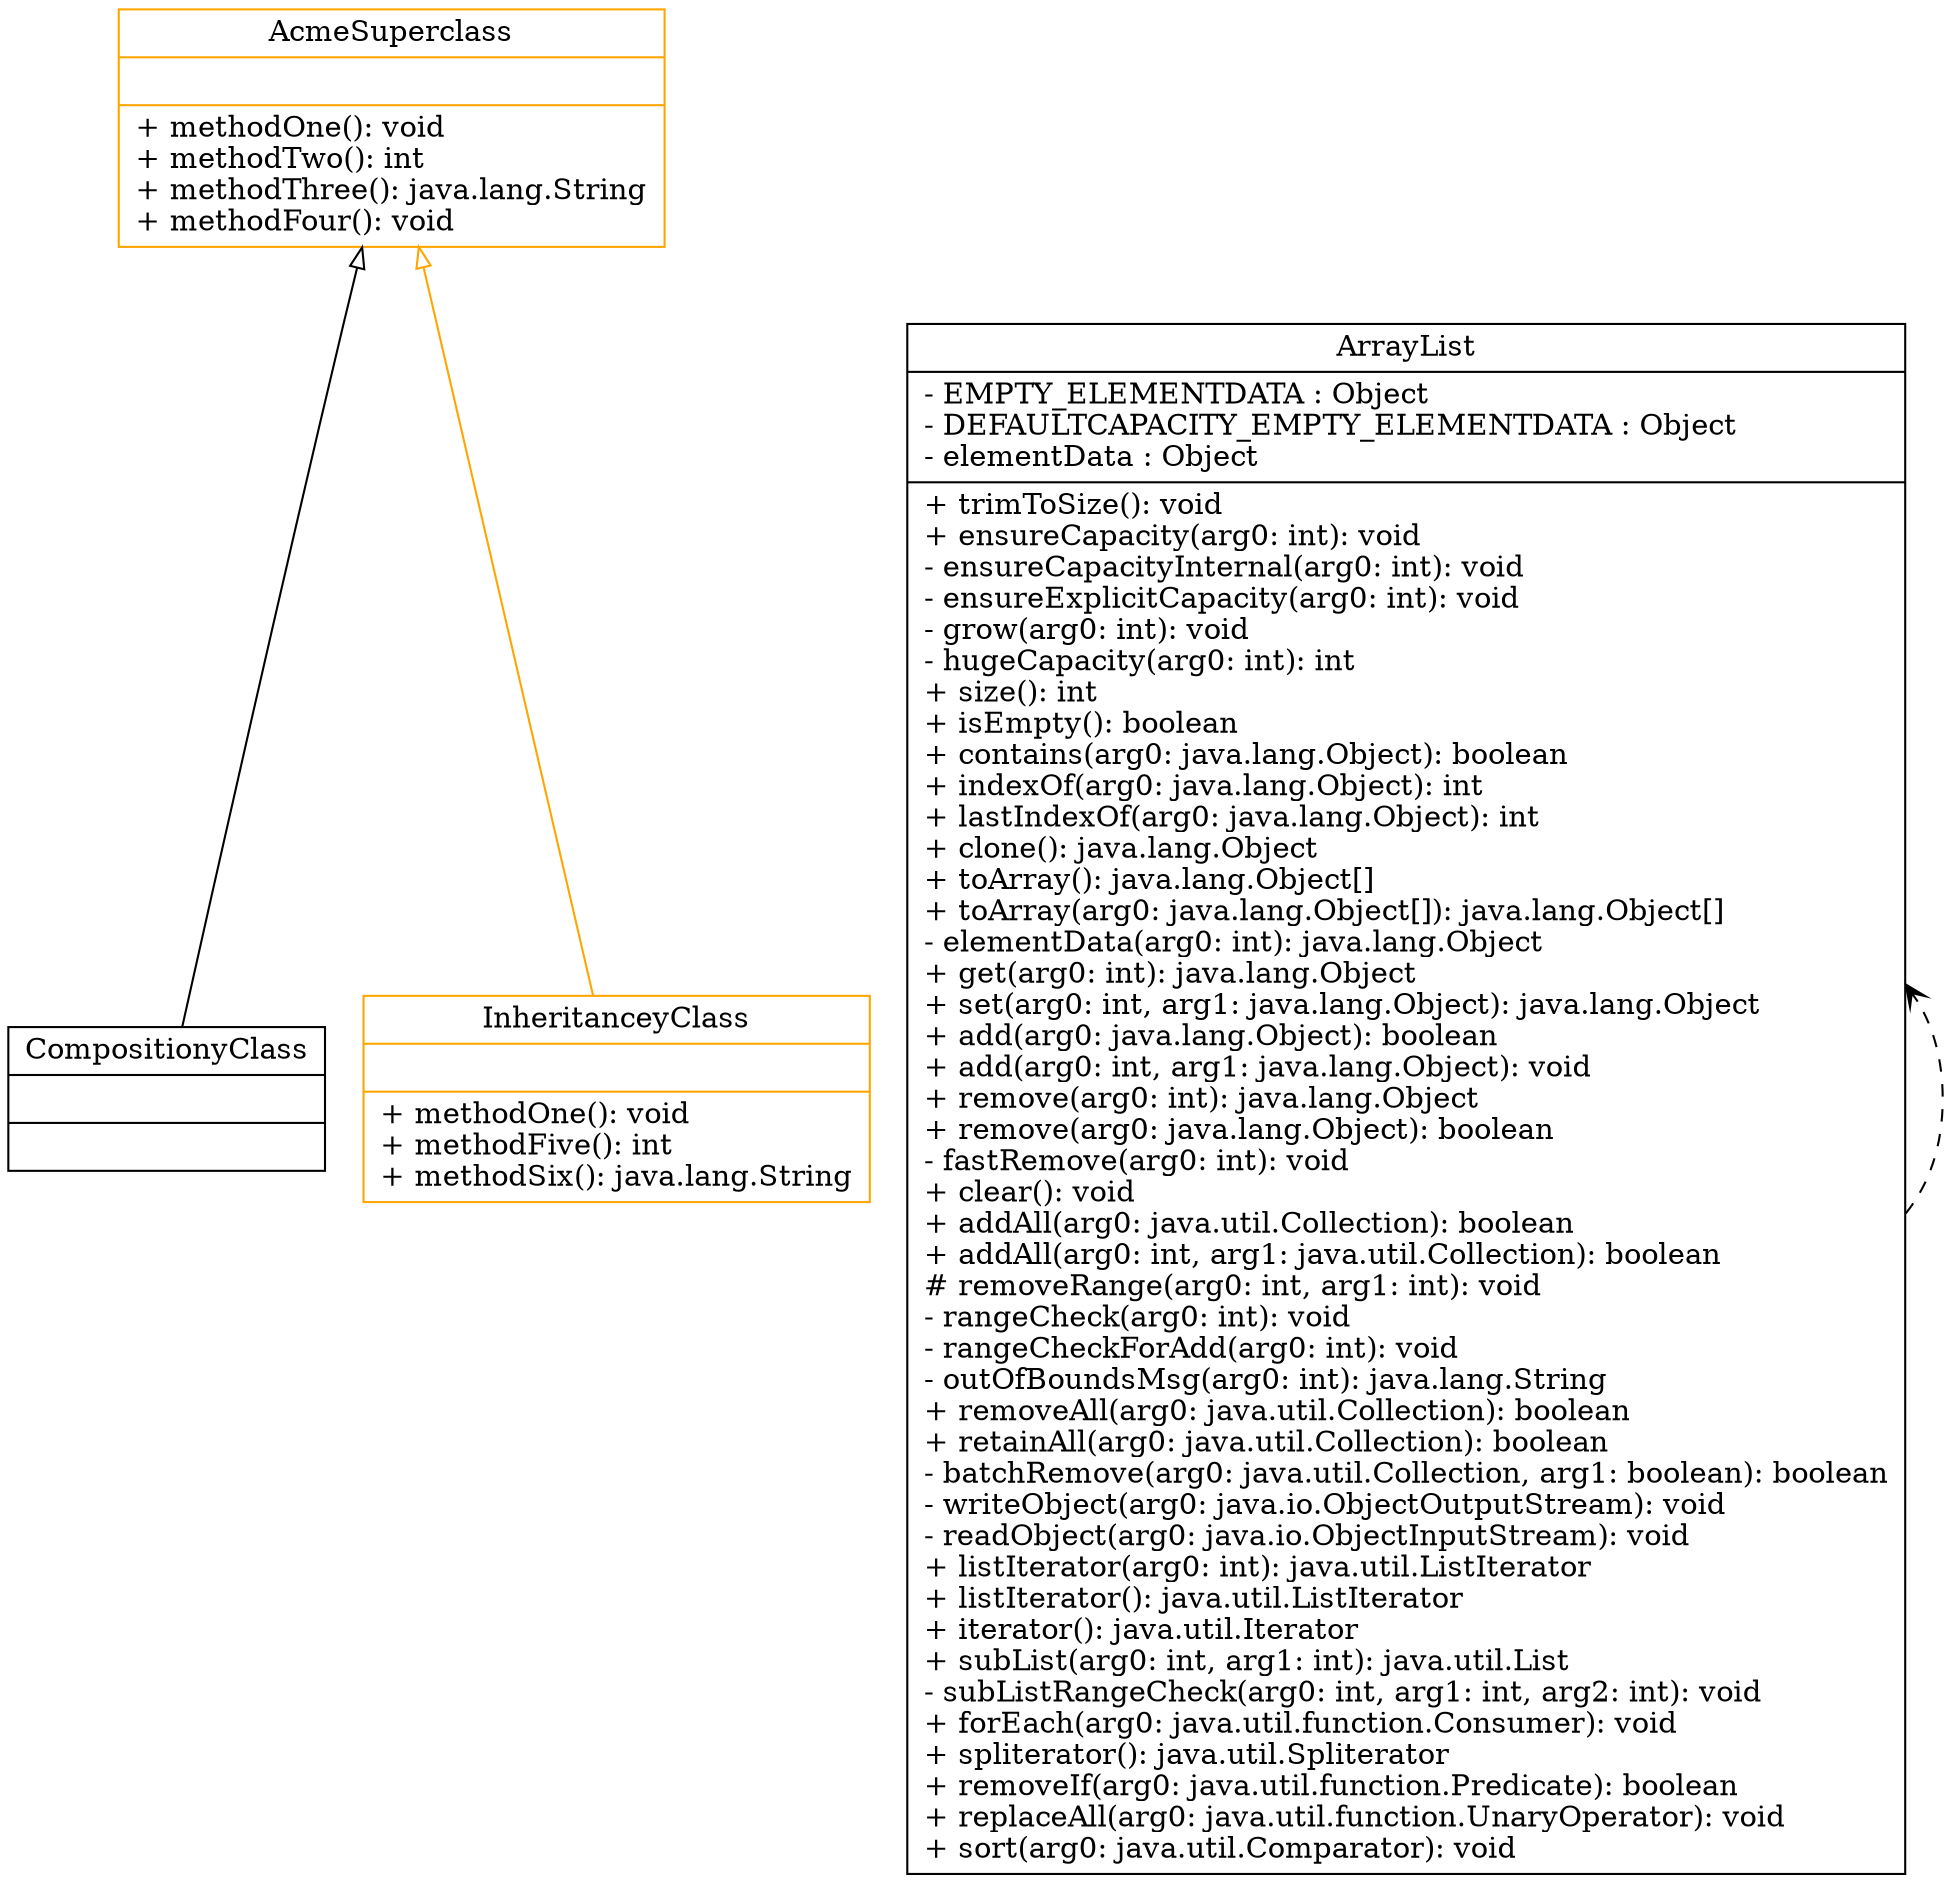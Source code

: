 digraph ILoveThisProject{
rankdir=BT;
AcmeSuperclass [
 shape="record",
 color="orange"
 label="{AcmeSuperclass | |+ methodOne(): void\l
+ methodTwo(): int\l
+ methodThree(): java.lang.String\l
+ methodFour(): void\l
}" 
];
CompositionyClass [
 shape="record",
 color="null"
 label="{CompositionyClass | |}" 
];
InheritanceyClass [
 shape="record",
 color="orange"
 label="{InheritanceyClass | |+ methodOne(): void\l
+ methodFive(): int\l
+ methodSix(): java.lang.String\l
}" 
];
ArrayList [
 shape="record",
 color="null"
 label="{ArrayList | - EMPTY_ELEMENTDATA : Object\l- DEFAULTCAPACITY_EMPTY_ELEMENTDATA : Object\l- elementData : Object\l|+ trimToSize(): void\l
+ ensureCapacity(arg0: int): void\l
- ensureCapacityInternal(arg0: int): void\l
- ensureExplicitCapacity(arg0: int): void\l
- grow(arg0: int): void\l
- hugeCapacity(arg0: int): int\l
+ size(): int\l
+ isEmpty(): boolean\l
+ contains(arg0: java.lang.Object): boolean\l
+ indexOf(arg0: java.lang.Object): int\l
+ lastIndexOf(arg0: java.lang.Object): int\l
+ clone(): java.lang.Object\l
+ toArray(): java.lang.Object[]\l
+ toArray(arg0: java.lang.Object[]): java.lang.Object[]\l
- elementData(arg0: int): java.lang.Object\l
+ get(arg0: int): java.lang.Object\l
+ set(arg0: int, arg1: java.lang.Object): java.lang.Object\l
+ add(arg0: java.lang.Object): boolean\l
+ add(arg0: int, arg1: java.lang.Object): void\l
+ remove(arg0: int): java.lang.Object\l
+ remove(arg0: java.lang.Object): boolean\l
- fastRemove(arg0: int): void\l
+ clear(): void\l
+ addAll(arg0: java.util.Collection): boolean\l
+ addAll(arg0: int, arg1: java.util.Collection): boolean\l
# removeRange(arg0: int, arg1: int): void\l
- rangeCheck(arg0: int): void\l
- rangeCheckForAdd(arg0: int): void\l
- outOfBoundsMsg(arg0: int): java.lang.String\l
+ removeAll(arg0: java.util.Collection): boolean\l
+ retainAll(arg0: java.util.Collection): boolean\l
- batchRemove(arg0: java.util.Collection, arg1: boolean): boolean\l
- writeObject(arg0: java.io.ObjectOutputStream): void\l
- readObject(arg0: java.io.ObjectInputStream): void\l
+ listIterator(arg0: int): java.util.ListIterator\l
+ listIterator(): java.util.ListIterator\l
+ iterator(): java.util.Iterator\l
+ subList(arg0: int, arg1: int): java.util.List\l
- subListRangeCheck(arg0: int, arg1: int, arg2: int): void\l
+ forEach(arg0: java.util.function.Consumer): void\l
+ spliterator(): java.util.Spliterator\l
+ removeIf(arg0: java.util.function.Predicate): boolean\l
+ replaceAll(arg0: java.util.function.UnaryOperator): void\l
+ sort(arg0: java.util.Comparator): void\l
}" 
];
CompositionyClass -> AcmeSuperclass [arrowhead="onormal", style="solid", taillabel = "", color = ""];

InheritanceyClass -> AcmeSuperclass [arrowhead="onormal", style="solid", taillabel = "", color = "orange"];

ArrayList -> ArrayList [arrowhead="vee", style="dashed", taillabel = "", color = ""];

}